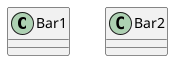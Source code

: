 {
  "sha1": "ofj01vh6vpqfq7g0zerwdjfzdra9hd5",
  "insertion": {
    "when": "2024-06-04T17:28:39.810Z",
    "user": "plantuml@gmail.com"
  }
}
@startuml
class Bar1
class Bar2
together {
  class Bar1
  class Bar2
}
@enduml

